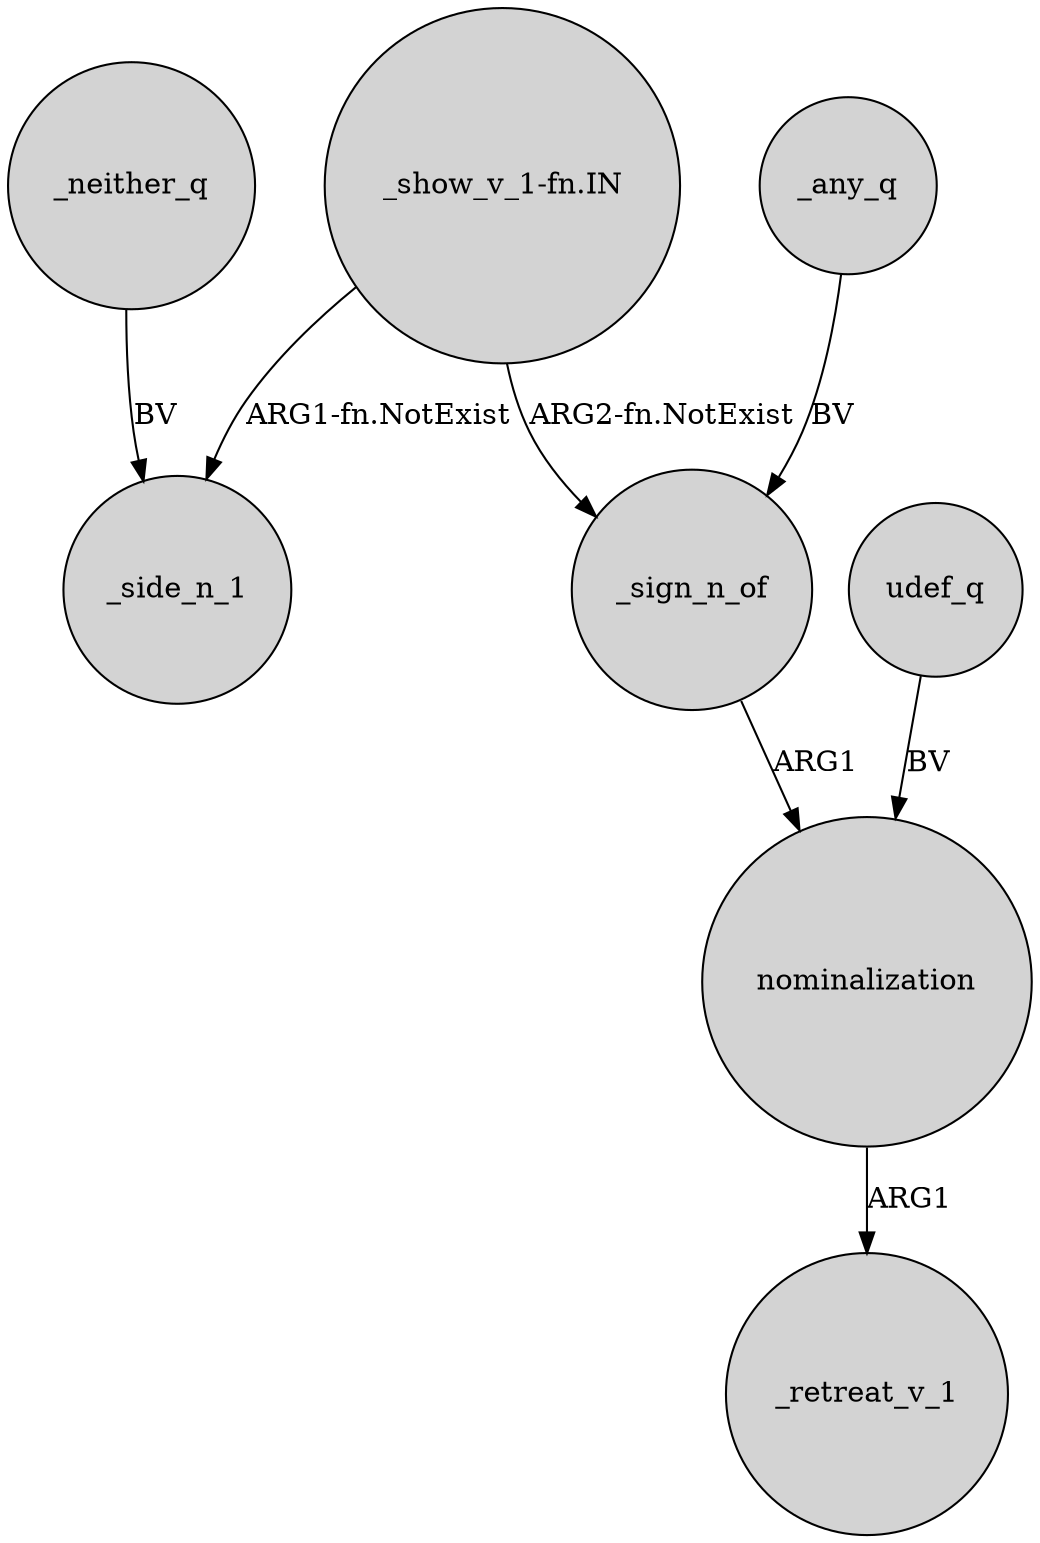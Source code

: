 digraph {
	node [shape=circle style=filled]
	nominalization -> _retreat_v_1 [label=ARG1]
	"_show_v_1-fn.IN" -> _side_n_1 [label="ARG1-fn.NotExist"]
	_any_q -> _sign_n_of [label=BV]
	udef_q -> nominalization [label=BV]
	_neither_q -> _side_n_1 [label=BV]
	_sign_n_of -> nominalization [label=ARG1]
	"_show_v_1-fn.IN" -> _sign_n_of [label="ARG2-fn.NotExist"]
}
